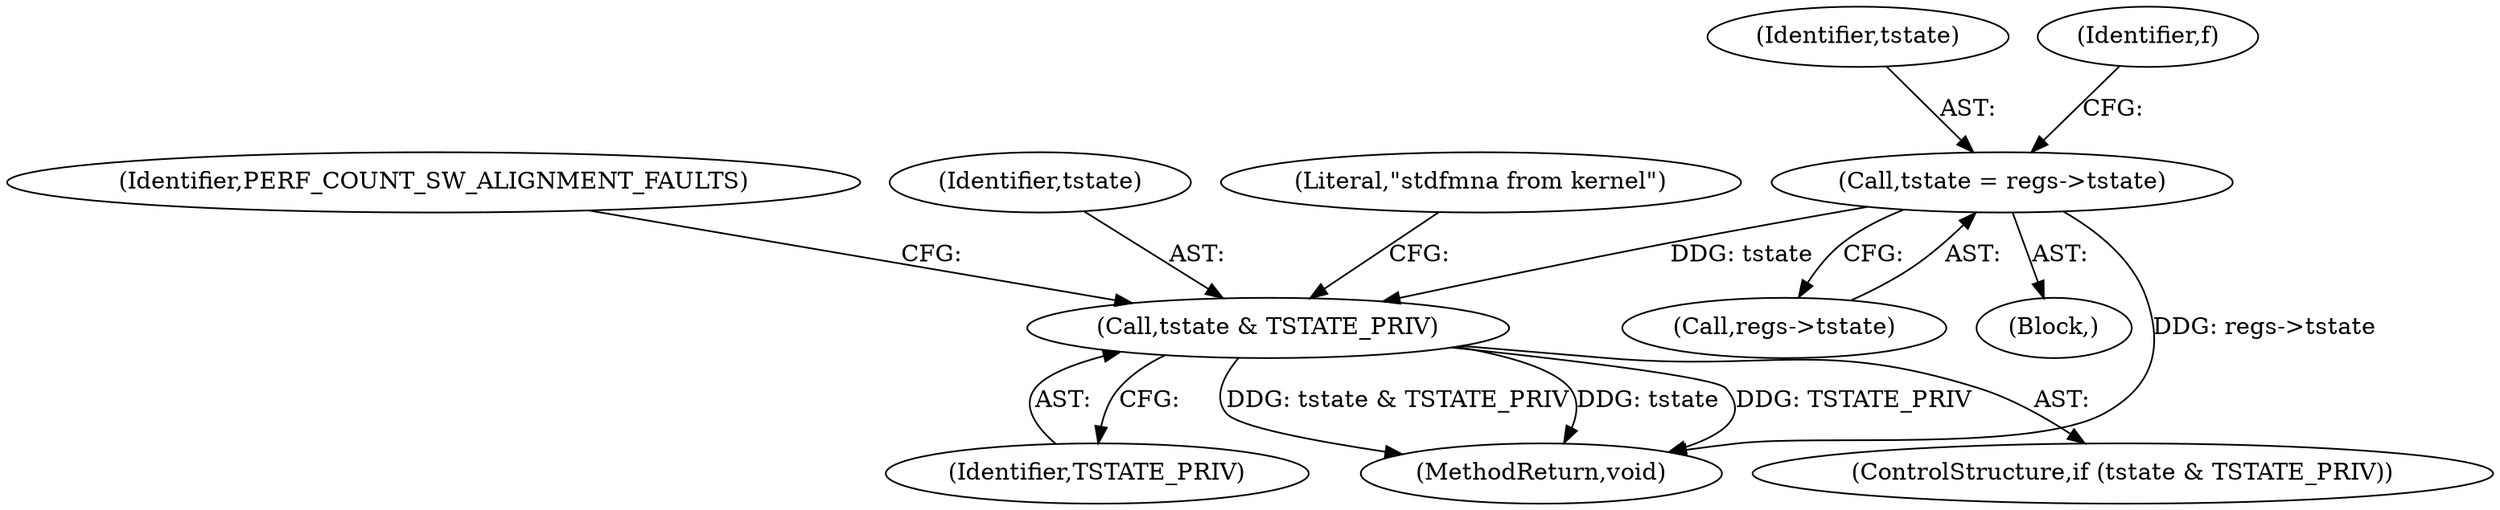 digraph "0_linux_a8b0ca17b80e92faab46ee7179ba9e99ccb61233_38@pointer" {
"1000112" [label="(Call,tstate = regs->tstate)"];
"1000126" [label="(Call,tstate & TSTATE_PRIV)"];
"1000104" [label="(Block,)"];
"1000268" [label="(MethodReturn,void)"];
"1000133" [label="(Identifier,PERF_COUNT_SW_ALIGNMENT_FAULTS)"];
"1000126" [label="(Call,tstate & TSTATE_PRIV)"];
"1000127" [label="(Identifier,tstate)"];
"1000130" [label="(Literal,\"stdfmna from kernel\")"];
"1000112" [label="(Call,tstate = regs->tstate)"];
"1000113" [label="(Identifier,tstate)"];
"1000125" [label="(ControlStructure,if (tstate & TSTATE_PRIV))"];
"1000123" [label="(Identifier,f)"];
"1000128" [label="(Identifier,TSTATE_PRIV)"];
"1000114" [label="(Call,regs->tstate)"];
"1000112" -> "1000104"  [label="AST: "];
"1000112" -> "1000114"  [label="CFG: "];
"1000113" -> "1000112"  [label="AST: "];
"1000114" -> "1000112"  [label="AST: "];
"1000123" -> "1000112"  [label="CFG: "];
"1000112" -> "1000268"  [label="DDG: regs->tstate"];
"1000112" -> "1000126"  [label="DDG: tstate"];
"1000126" -> "1000125"  [label="AST: "];
"1000126" -> "1000128"  [label="CFG: "];
"1000127" -> "1000126"  [label="AST: "];
"1000128" -> "1000126"  [label="AST: "];
"1000130" -> "1000126"  [label="CFG: "];
"1000133" -> "1000126"  [label="CFG: "];
"1000126" -> "1000268"  [label="DDG: tstate & TSTATE_PRIV"];
"1000126" -> "1000268"  [label="DDG: tstate"];
"1000126" -> "1000268"  [label="DDG: TSTATE_PRIV"];
}
